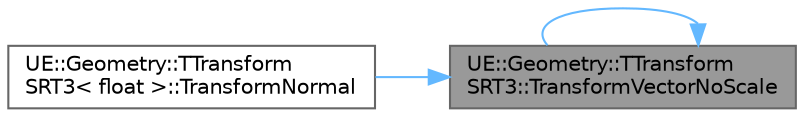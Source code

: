 digraph "UE::Geometry::TTransformSRT3::TransformVectorNoScale"
{
 // INTERACTIVE_SVG=YES
 // LATEX_PDF_SIZE
  bgcolor="transparent";
  edge [fontname=Helvetica,fontsize=10,labelfontname=Helvetica,labelfontsize=10];
  node [fontname=Helvetica,fontsize=10,shape=box,height=0.2,width=0.4];
  rankdir="RL";
  Node1 [id="Node000001",label="UE::Geometry::TTransform\lSRT3::TransformVectorNoScale",height=0.2,width=0.4,color="gray40", fillcolor="grey60", style="filled", fontcolor="black",tooltip=" "];
  Node1 -> Node2 [id="edge1_Node000001_Node000002",dir="back",color="steelblue1",style="solid",tooltip=" "];
  Node2 [id="Node000002",label="UE::Geometry::TTransform\lSRT3\< float \>::TransformNormal",height=0.2,width=0.4,color="grey40", fillcolor="white", style="filled",URL="$d6/dfd/classUE_1_1Geometry_1_1TTransformSRT3.html#a4689e865b9ef8173be4c410a9805b228",tooltip=" "];
  Node1 -> Node1 [id="edge2_Node000001_Node000001",dir="back",color="steelblue1",style="solid",tooltip=" "];
}
